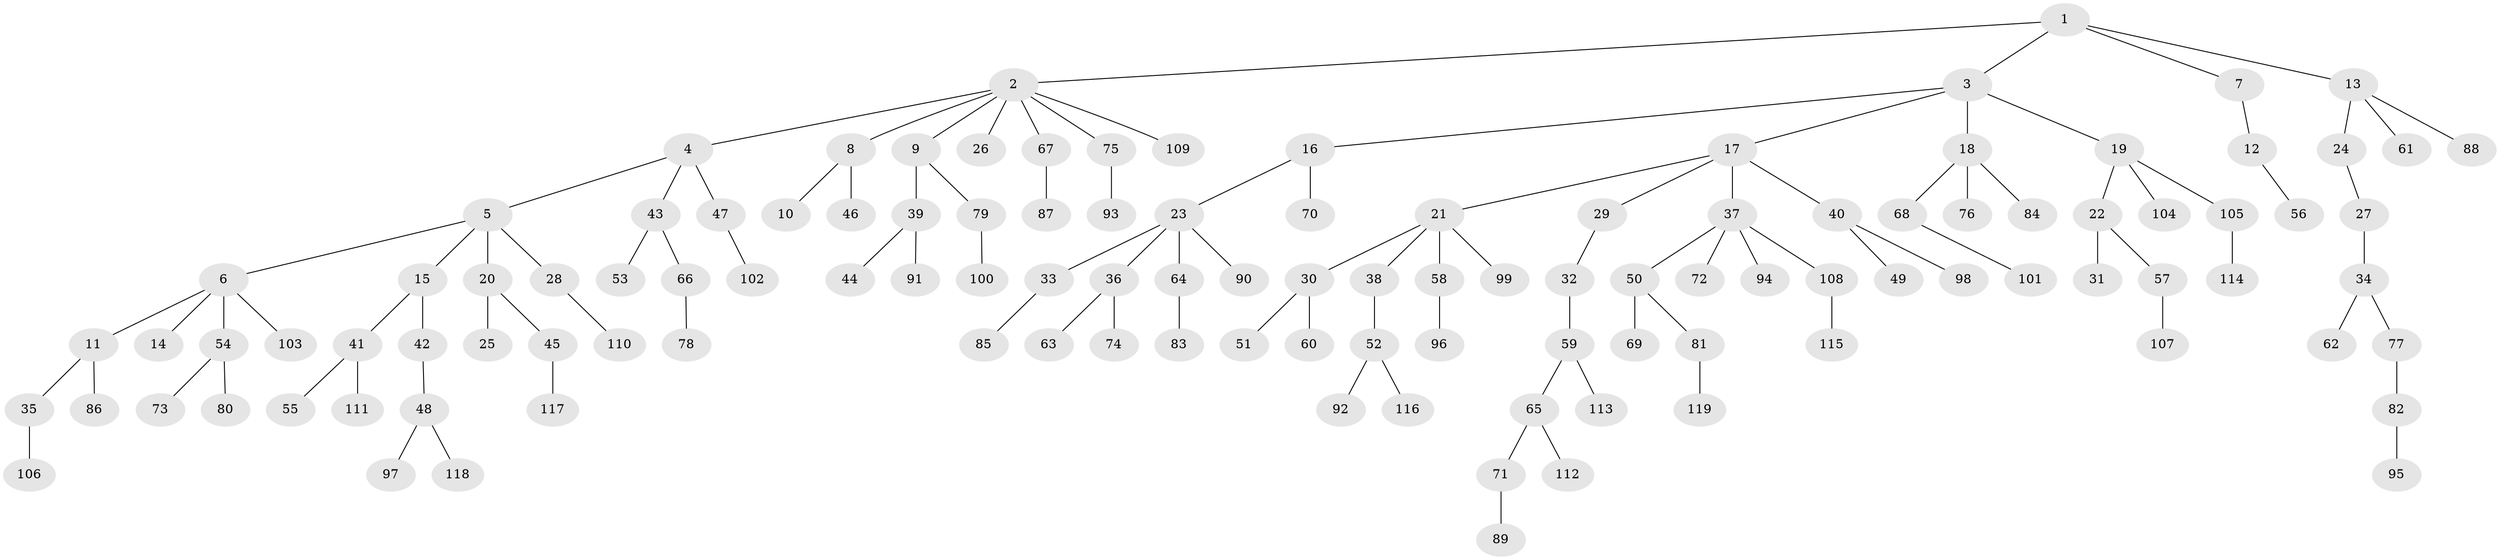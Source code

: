 // Generated by graph-tools (version 1.1) at 2025/50/03/09/25 03:50:18]
// undirected, 119 vertices, 118 edges
graph export_dot {
graph [start="1"]
  node [color=gray90,style=filled];
  1;
  2;
  3;
  4;
  5;
  6;
  7;
  8;
  9;
  10;
  11;
  12;
  13;
  14;
  15;
  16;
  17;
  18;
  19;
  20;
  21;
  22;
  23;
  24;
  25;
  26;
  27;
  28;
  29;
  30;
  31;
  32;
  33;
  34;
  35;
  36;
  37;
  38;
  39;
  40;
  41;
  42;
  43;
  44;
  45;
  46;
  47;
  48;
  49;
  50;
  51;
  52;
  53;
  54;
  55;
  56;
  57;
  58;
  59;
  60;
  61;
  62;
  63;
  64;
  65;
  66;
  67;
  68;
  69;
  70;
  71;
  72;
  73;
  74;
  75;
  76;
  77;
  78;
  79;
  80;
  81;
  82;
  83;
  84;
  85;
  86;
  87;
  88;
  89;
  90;
  91;
  92;
  93;
  94;
  95;
  96;
  97;
  98;
  99;
  100;
  101;
  102;
  103;
  104;
  105;
  106;
  107;
  108;
  109;
  110;
  111;
  112;
  113;
  114;
  115;
  116;
  117;
  118;
  119;
  1 -- 2;
  1 -- 3;
  1 -- 7;
  1 -- 13;
  2 -- 4;
  2 -- 8;
  2 -- 9;
  2 -- 26;
  2 -- 67;
  2 -- 75;
  2 -- 109;
  3 -- 16;
  3 -- 17;
  3 -- 18;
  3 -- 19;
  4 -- 5;
  4 -- 43;
  4 -- 47;
  5 -- 6;
  5 -- 15;
  5 -- 20;
  5 -- 28;
  6 -- 11;
  6 -- 14;
  6 -- 54;
  6 -- 103;
  7 -- 12;
  8 -- 10;
  8 -- 46;
  9 -- 39;
  9 -- 79;
  11 -- 35;
  11 -- 86;
  12 -- 56;
  13 -- 24;
  13 -- 61;
  13 -- 88;
  15 -- 41;
  15 -- 42;
  16 -- 23;
  16 -- 70;
  17 -- 21;
  17 -- 29;
  17 -- 37;
  17 -- 40;
  18 -- 68;
  18 -- 76;
  18 -- 84;
  19 -- 22;
  19 -- 104;
  19 -- 105;
  20 -- 25;
  20 -- 45;
  21 -- 30;
  21 -- 38;
  21 -- 58;
  21 -- 99;
  22 -- 31;
  22 -- 57;
  23 -- 33;
  23 -- 36;
  23 -- 64;
  23 -- 90;
  24 -- 27;
  27 -- 34;
  28 -- 110;
  29 -- 32;
  30 -- 51;
  30 -- 60;
  32 -- 59;
  33 -- 85;
  34 -- 62;
  34 -- 77;
  35 -- 106;
  36 -- 63;
  36 -- 74;
  37 -- 50;
  37 -- 72;
  37 -- 94;
  37 -- 108;
  38 -- 52;
  39 -- 44;
  39 -- 91;
  40 -- 49;
  40 -- 98;
  41 -- 55;
  41 -- 111;
  42 -- 48;
  43 -- 53;
  43 -- 66;
  45 -- 117;
  47 -- 102;
  48 -- 97;
  48 -- 118;
  50 -- 69;
  50 -- 81;
  52 -- 92;
  52 -- 116;
  54 -- 73;
  54 -- 80;
  57 -- 107;
  58 -- 96;
  59 -- 65;
  59 -- 113;
  64 -- 83;
  65 -- 71;
  65 -- 112;
  66 -- 78;
  67 -- 87;
  68 -- 101;
  71 -- 89;
  75 -- 93;
  77 -- 82;
  79 -- 100;
  81 -- 119;
  82 -- 95;
  105 -- 114;
  108 -- 115;
}
